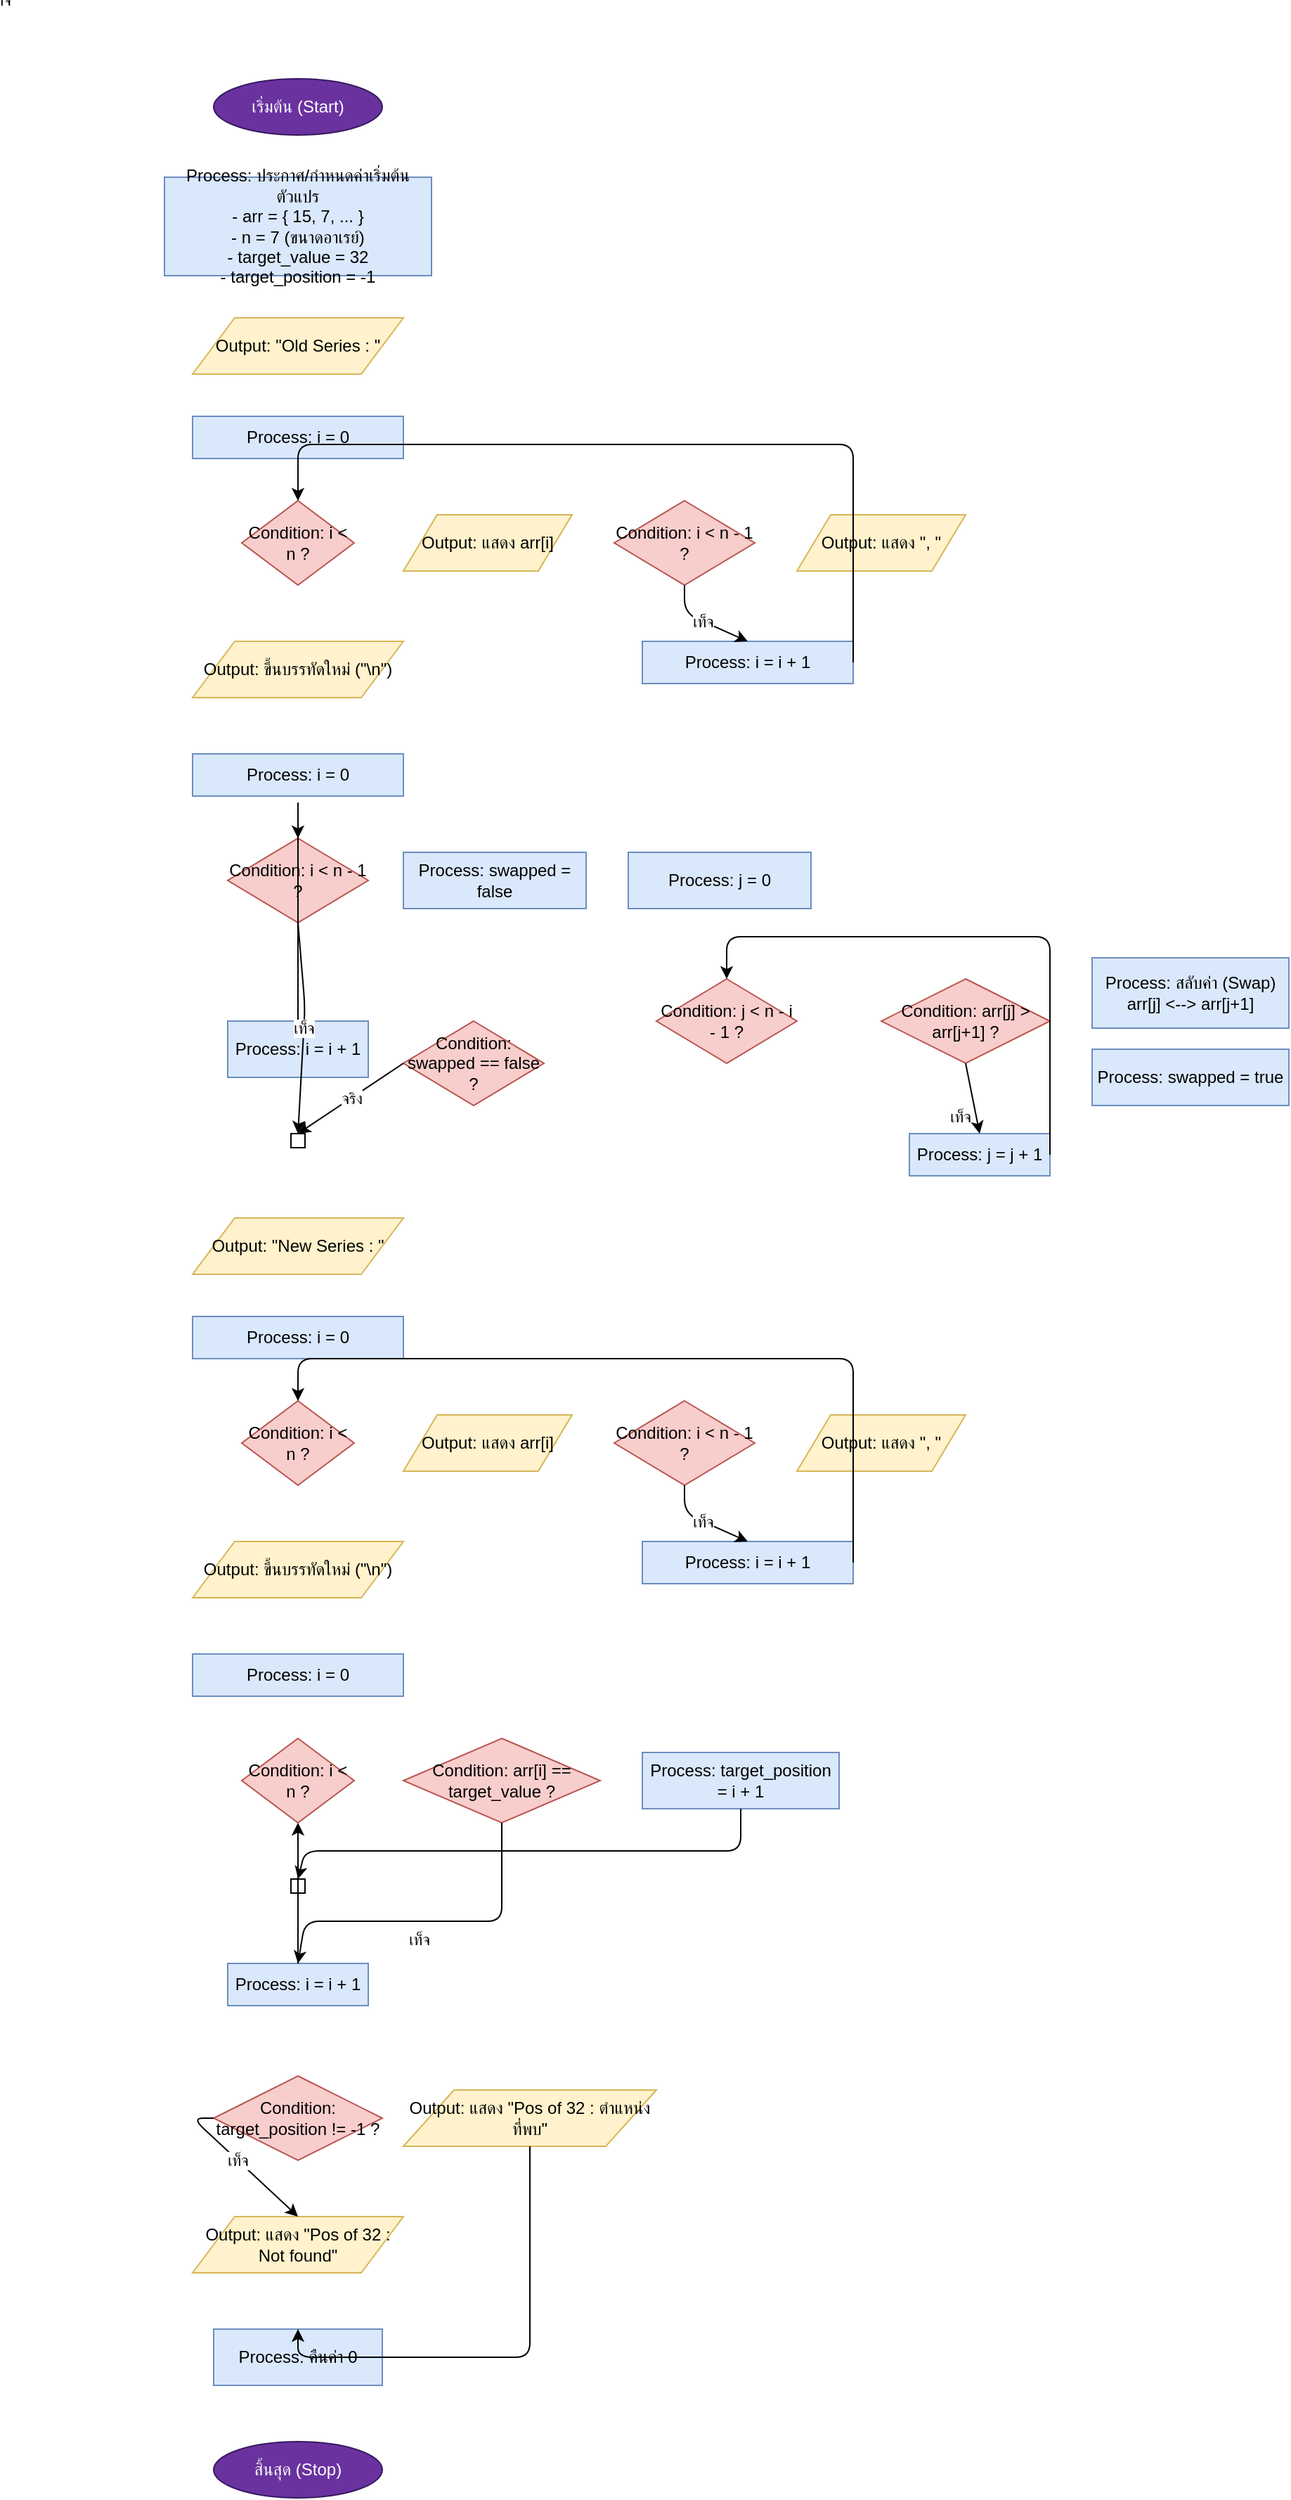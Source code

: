 <mxGraphModel dx="1295" dy="3764" grid="1" gridSize="10" guides="1" tooltips="1" connect="1" arrows="1" fold="1" page="1" pageScale="1" pageWidth="850" pageHeight="1100" math="0" shadow="0">
  <root>
    <mxCell id="0" />
    <mxCell id="1" parent="0" />
    
    <!-- Program Main: main() -->
    <mxCell id="M1" value="เริ่มต้น (Start)" style="ellipse;whiteSpace=wrap;html=1;fillColor=#6a329f;fontColor=#ffffff;strokeColor=#371960;" vertex="1" parent="1">
      <mxGeometry x="135" y="40" width="120" height="40" as="geometry" />
    </mxCell>
    
    <mxCell id="M2" value="Process: ประกาศ/กำหนดค่าเริ่มต้นตัวแปร&#10;- arr = { 15, 7, ... }&#10;- n = 7 (ขนาดอาเรย์)&#10;- target_value = 32&#10;- target_position = -1" style="shape=rectangle;whiteSpace=wrap;html=1;fillColor=#dae8fc;strokeColor=#6c8ebf;" vertex="1" parent="1">
      <mxGeometry x="100" y="110" width="190" height="70" as="geometry" />
    </mxCell>
    
    <mxCell id="M3" value="Output: &quot;Old Series : &quot;" style="shape=parallelogram;perimeter=parallelogramPerimeter;whiteSpace=wrap;html=1;fillColor=#fff2cc;strokeColor=#d6b656;" vertex="1" parent="1">
      <mxGeometry x="120" y="210" width="150" height="40" as="geometry" />
    </mxCell>
    
    <mxCell id="M4" value="Process: i = 0" style="shape=rectangle;whiteSpace=wrap;html=1;fillColor=#dae8fc;strokeColor=#6c8ebf;" vertex="1" parent="1">
      <mxGeometry x="120" y="280" width="150" height="30" as="geometry" />
    </mxCell>
    
    <!-- Loop 1: Display Old Series -->
    <mxCell id="M5" value="Condition: i &lt; n ?" style="rhombus;whiteSpace=wrap;html=1;fillColor=#f8cecc;strokeColor=#b85450;" vertex="1" parent="1">
      <mxGeometry x="155" y="340" width="80" height="60" as="geometry" />
    </mxCell>
    
    <mxCell id="M6" value="Output: แสดง arr[i]" style="shape=parallelogram;perimeter=parallelogramPerimeter;whiteSpace=wrap;html=1;fillColor=#fff2cc;strokeColor=#d6b656;" vertex="1" parent="1">
      <mxGeometry x="270" y="350" width="120" height="40" as="geometry" />
    </mxCell>
    
    <mxCell id="M7" value="Condition: i &lt; n - 1 ?" style="rhombus;whiteSpace=wrap;html=1;fillColor=#f8cecc;strokeColor=#b85450;" vertex="1" parent="1">
      <mxGeometry x="420" y="340" width="100" height="60" as="geometry" />
    </mxCell>
    
    <mxCell id="M8" value="Output: แสดง &quot;, &quot;" style="shape=parallelogram;perimeter=parallelogramPerimeter;whiteSpace=wrap;html=1;fillColor=#fff2cc;strokeColor=#d6b656;" vertex="1" parent="1">
      <mxGeometry x="550" y="350" width="120" height="40" as="geometry" />
    </mxCell>
    
    <mxCell id="M9" value="Process: i = i + 1" style="shape=rectangle;whiteSpace=wrap;html=1;fillColor=#dae8fc;strokeColor=#6c8ebf;" vertex="1" parent="1">
      <mxGeometry x="440" y="440" width="150" height="30" as="geometry" />
    </mxCell>
    
    <mxCell id="M10" value="Output: ขึ้นบรรทัดใหม่ (&quot;\n&quot;)" style="shape=parallelogram;perimeter=parallelogramPerimeter;whiteSpace=wrap;html=1;fillColor=#fff2cc;strokeColor=#d6b656;" vertex="1" parent="1">
      <mxGeometry x="120" y="440" width="150" height="40" as="geometry" />
    </mxCell>
    
    <!-- Loop 2 (Outer Bubble Sort) -->
    <mxCell id="M11" value="Process: i = 0" style="shape=rectangle;whiteSpace=wrap;html=1;fillColor=#dae8fc;strokeColor=#6c8ebf;" vertex="1" parent="1">
      <mxGeometry x="120" y="520" width="150" height="30" as="geometry" />
    </mxCell>
    
    <mxCell id="M12" value="Condition: i &lt; n - 1 ?" style="rhombus;whiteSpace=wrap;html=1;fillColor=#f8cecc;strokeColor=#b85450;" vertex="1" parent="1">
      <mxGeometry x="145" y="580" width="100" height="60" as="geometry" />
    </mxCell>
    
    <mxCell id="M13" value="Process: swapped = false" style="shape=rectangle;whiteSpace=wrap;html=1;fillColor=#dae8fc;strokeColor=#6c8ebf;" vertex="1" parent="1">
      <mxGeometry x="270" y="590" width="130" height="40" as="geometry" />
    </mxCell>
    
    <mxCell id="M14" value="Process: j = 0" style="shape=rectangle;whiteSpace=wrap;html=1;fillColor=#dae8fc;strokeColor=#6c8ebf;" vertex="1" parent="1">
      <mxGeometry x="430" y="590" width="130" height="40" as="geometry" />
    </mxCell>
    
    <!-- Loop 3 (Inner Bubble Sort) -->
    <mxCell id="M15" value="Condition: j &lt; n - i - 1 ?" style="rhombus;whiteSpace=wrap;html=1;fillColor=#f8cecc;strokeColor=#b85450;" vertex="1" parent="1">
      <mxGeometry x="450" y="680" width="100" height="60" as="geometry" />
    </mxCell>
    
    <mxCell id="M16" value="Condition: arr[j] &gt; arr[j+1] ?" style="rhombus;whiteSpace=wrap;html=1;fillColor=#f8cecc;strokeColor=#b85450;" vertex="1" parent="1">
      <mxGeometry x="610" y="680" width="120" height="60" as="geometry" />
    </mxCell>
    
    <mxCell id="M17" value="Process: สลับค่า (Swap) arr[j] &lt;--&gt; arr[j+1]" style="shape=rectangle;whiteSpace=wrap;html=1;fillColor=#dae8fc;strokeColor=#6c8ebf;" vertex="1" parent="1">
      <mxGeometry x="760" y="665" width="140" height="50" as="geometry" />
    </mxCell>
    
    <mxCell id="M18" value="Process: swapped = true" style="shape=rectangle;whiteSpace=wrap;html=1;fillColor=#dae8fc;strokeColor=#6c8ebf;" vertex="1" parent="1">
      <mxGeometry x="760" y="730" width="140" height="40" as="geometry" />
    </mxCell>
    
    <mxCell id="M19" value="Process: j = j + 1" style="shape=rectangle;whiteSpace=wrap;html=1;fillColor=#dae8fc;strokeColor=#6c8ebf;" vertex="1" parent="1">
      <mxGeometry x="630" y="790" width="100" height="30" as="geometry" />
    </mxCell>
    
    <!-- End Loop 3 -->
    <mxCell id="M20" value="Condition: swapped == false ?" style="rhombus;whiteSpace=wrap;html=1;fillColor=#f8cecc;strokeColor=#b85450;" vertex="1" parent="1">
      <mxGeometry x="270" y="710" width="100" height="60" as="geometry" />
    </mxCell>
    
    <mxCell id="M21" value="Process: i = i + 1" style="shape=rectangle;whiteSpace=wrap;html=1;fillColor=#dae8fc;strokeColor=#6c8ebf;" vertex="1" parent="1">
      <mxGeometry x="145" y="710" width="100" height="40" as="geometry" />
    </mxCell>
    
    <!-- Jump Target for break (End Sort) -->
    <mxCell id="M_SortEnd" value="" style="whiteSpace=wrap;html=1;" vertex="1" parent="1">
      <mxGeometry x="190" y="790" width="10" height="10" as="geometry" />
    </mxCell>
    
    <!-- Display New Series -->
    <mxCell id="M22" value="Output: &quot;New Series : &quot;" style="shape=parallelogram;perimeter=parallelogramPerimeter;whiteSpace=wrap;html=1;fillColor=#fff2cc;strokeColor=#d6b656;" vertex="1" parent="1">
      <mxGeometry x="120" y="850" width="150" height="40" as="geometry" />
    </mxCell>
    
    <mxCell id="M23" value="Process: i = 0" style="shape=rectangle;whiteSpace=wrap;html=1;fillColor=#dae8fc;strokeColor=#6c8ebf;" vertex="1" parent="1">
      <mxGeometry x="120" y="920" width="150" height="30" as="geometry" />
    </mxCell>
    
    <!-- Loop 4: Display New Series -->
    <mxCell id="M24" value="Condition: i &lt; n ?" style="rhombus;whiteSpace=wrap;html=1;fillColor=#f8cecc;strokeColor=#b85450;" vertex="1" parent="1">
      <mxGeometry x="155" y="980" width="80" height="60" as="geometry" />
    </mxCell>
    
    <mxCell id="M25" value="Output: แสดง arr[i]" style="shape=parallelogram;perimeter=parallelogramPerimeter;whiteSpace=wrap;html=1;fillColor=#fff2cc;strokeColor=#d6b656;" vertex="1" parent="1">
      <mxGeometry x="270" y="990" width="120" height="40" as="geometry" />
    </mxCell>
    
    <mxCell id="M26" value="Condition: i &lt; n - 1 ?" style="rhombus;whiteSpace=wrap;html=1;fillColor=#f8cecc;strokeColor=#b85450;" vertex="1" parent="1">
      <mxGeometry x="420" y="980" width="100" height="60" as="geometry" />
    </mxCell>
    
    <mxCell id="M27" value="Output: แสดง &quot;, &quot;" style="shape=parallelogram;perimeter=parallelogramPerimeter;whiteSpace=wrap;html=1;fillColor=#fff2cc;strokeColor=#d6b656;" vertex="1" parent="1">
      <mxGeometry x="550" y="990" width="120" height="40" as="geometry" />
    </mxCell>
    
    <mxCell id="M28" value="Process: i = i + 1" style="shape=rectangle;whiteSpace=wrap;html=1;fillColor=#dae8fc;strokeColor=#6c8ebf;" vertex="1" parent="1">
      <mxGeometry x="440" y="1080" width="150" height="30" as="geometry" />
    </mxCell>
    
    <mxCell id="M29" value="Output: ขึ้นบรรทัดใหม่ (&quot;\n&quot;)" style="shape=parallelogram;perimeter=parallelogramPerimeter;whiteSpace=wrap;html=1;fillColor=#fff2cc;strokeColor=#d6b656;" vertex="1" parent="1">
      <mxGeometry x="120" y="1080" width="150" height="40" as="geometry" />
    </mxCell>
    
    <!-- Loop 5: Find Position -->
    <mxCell id="M30" value="Process: i = 0" style="shape=rectangle;whiteSpace=wrap;html=1;fillColor=#dae8fc;strokeColor=#6c8ebf;" vertex="1" parent="1">
      <mxGeometry x="120" y="1160" width="150" height="30" as="geometry" />
    </mxCell>
    
    <mxCell id="M31" value="Condition: i &lt; n ?" style="rhombus;whiteSpace=wrap;html=1;fillColor=#f8cecc;strokeColor=#b85450;" vertex="1" parent="1">
      <mxGeometry x="155" y="1220" width="80" height="60" as="geometry" />
    </mxCell>
    
    <mxCell id="M32" value="Condition: arr[i] == target_value ?" style="rhombus;whiteSpace=wrap;html=1;fillColor=#f8cecc;strokeColor=#b85450;" vertex="1" parent="1">
      <mxGeometry x="270" y="1220" width="140" height="60" as="geometry" />
    </mxCell>
    
    <mxCell id="M33" value="Process: target_position = i + 1" style="shape=rectangle;whiteSpace=wrap;html=1;fillColor=#dae8fc;strokeColor=#6c8ebf;" vertex="1" parent="1">
      <mxGeometry x="440" y="1230" width="140" height="40" as="geometry" />
    </mxCell>
    
    <!-- Jump Target for break (End Find Position) -->
    <mxCell id="M_FindEnd" value="" style="whiteSpace=wrap;html=1;" vertex="1" parent="1">
      <mxGeometry x="190" y="1320" width="10" height="10" as="geometry" />
    </mxCell>
    
    <mxCell id="M34" value="Process: i = i + 1" style="shape=rectangle;whiteSpace=wrap;html=1;fillColor=#dae8fc;strokeColor=#6c8ebf;" vertex="1" parent="1">
      <mxGeometry x="145" y="1380" width="100" height="30" as="geometry" />
    </mxCell>
    
    <!-- Final Output Check -->
    <mxCell id="M35" value="Condition: target_position != -1 ?" style="rhombus;whiteSpace=wrap;html=1;fillColor=#f8cecc;strokeColor=#b85450;" vertex="1" parent="1">
      <mxGeometry x="135" y="1460" width="120" height="60" as="geometry" />
    </mxCell>
    
    <mxCell id="M36" value="Output: แสดง &quot;Pos of 32 : ตำแหน่งที่พบ&quot;" style="shape=parallelogram;perimeter=parallelogramPerimeter;whiteSpace=wrap;html=1;fillColor=#fff2cc;strokeColor=#d6b656;" vertex="1" parent="1">
      <mxGeometry x="270" y="1470" width="180" height="40" as="geometry" />
    </mxCell>
    
    <mxCell id="M37" value="Output: แสดง &quot;Pos of 32 : Not found&quot;" style="shape=parallelogram;perimeter=parallelogramPerimeter;whiteSpace=wrap;html=1;fillColor=#fff2cc;strokeColor=#d6b656;" vertex="1" parent="1">
      <mxGeometry x="120" y="1560" width="150" height="40" as="geometry" />
    </mxCell>
    
    <mxCell id="M38" value="Process: คืนค่า 0" style="shape=rectangle;whiteSpace=wrap;html=1;fillColor=#dae8fc;strokeColor=#6c8ebf;" vertex="1" parent="1">
      <mxGeometry x="135" y="1640" width="120" height="40" as="geometry" />
    </mxCell>
    
    <mxCell id="M39" value="สิ้นสุด (Stop)" style="ellipse;whiteSpace=wrap;html=1;fillColor=#6a329f;fontColor=#ffffff;strokeColor=#371960;" vertex="1" parent="1">
      <mxGeometry x="135" y="1720" width="120" height="40" as="geometry" />
    </mxCell>
    
    <!-- Connectors -->
    <mxCell id="C1" value="" style="endArrow=classic;html=1;exitX=0.5;exitY=1;entryX=0.5;entryY=0;" edge="1" parent="1" source="M1" target="M2" />
    <mxCell id="C2" value="" style="endArrow=classic;html=1;exitX=0.5;exitY=1;entryX=0.5;entryY=0;" edge="1" parent="1" source="M2" target="M3" />
    <mxCell id="C3" value="" style="endArrow=classic;html=1;exitX=0.5;exitY=1;entryX=0.5;entryY=0;" edge="1" parent="1" source="M3" target="M4" />
    <mxCell id="C4" value="" style="endArrow=classic;html=1;exitX=0.5;exitY=1;entryX=0.5;entryY=0;" edge="1" parent="1" source="M4" target="M5" />
    
    <!-- Loop 1 Flow (Display Old) -->
    <mxCell id="C5" value="จริง" style="endArrow=classic;html=1;exitX=1;exitY=0.5;entryX=0;entryY=0.5;align=left;verticalAlign=bottom;" edge="1" parent="1" source="M5" target="M6" />
    <mxCell id="C6" value="" style="endArrow=classic;html=1;exitX=1;exitY=0.5;entryX=0;entryY=0.5;" edge="1" parent="1" source="M6" target="M7" />
    <mxCell id="C7" value="จริง" style="endArrow=classic;html=1;exitX=1;exitY=0.5;entryX=0;entryY=0.5;align=left;verticalAlign=bottom;" edge="1" parent="1" source="M7" target="M8" />
    <mxCell id="C8" value="" style="endArrow=classic;html=1;exitX=0.5;exitY=1;entryX=0;entryY=0.5;" edge="1" parent="1" source="M8" target="M9" />
    <mxCell id="C9" value="เท็จ" style="endArrow=classic;html=1;exitX=0.5;exitY=1;entryX=0.5;entryY=0;" edge="1" parent="1" source="M7" target="M9">
      <mxGeometry relative="1" as="geometry">
        <mxPoint x="470" y="420" as="sourcePoint" />
        <Array as="points">
          <mxPoint x="470" y="420" />
          <mxPoint x="470" y="420" />
        </Array>
      </mxGeometry>
    </mxCell>
    <mxCell id="C10" value="" style="endArrow=classic;html=1;" edge="1" parent="1" source="M9" target="M5">
      <mxGeometry relative="1" as="geometry">
        <mxPoint x="515" y="325" as="sourcePoint" />
        <Array as="points">
          <mxPoint x="590" y="455" />
          <mxPoint x="590" y="300" />
          <mxPoint x="195" y="300" />
        </Array>
      </mxGeometry>
    </mxCell>
    <mxCell id="C11" value="เท็จ" style="endArrow=classic;html=1;exitX=0.5;exitY=1;entryX=0.5;entryY=0;align=right;verticalAlign=top;" edge="1" parent="1" source="M5" target="M10" />
    <mxCell id="C12" value="" style="endArrow=classic;html=1;exitX=0.5;exitY=1;entryX=0.5;entryY=0;" edge="1" parent="1" source="M10" target="M11" />
    <mxCell id="C13" value="" style="endArrow=classic;html=1;exitX=0.5;exitY=1;entryX=0.5;entryY=0;" edge="1" parent="1" source="M11" target="M12" />
    
    <!-- Loop 2 Flow (Outer Bubble Sort) -->
    <mxCell id="C14" value="จริง" style="endArrow=classic;html=1;exitX=1;exitY=0.5;entryX=0;entryY=0.5;align=left;verticalAlign=bottom;" edge="1" parent="1" source="M12" target="M13" />
    <mxCell id="C15" value="" style="endArrow=classic;html=1;exitX=1;exitY=0.5;entryX=0;entryY=0.5;" edge="1" parent="1" source="M13" target="M14" />
    <mxCell id="C16" value="" style="endArrow=classic;html=1;exitX=0.5;exitY=1;entryX=0.5;entryY=0;" edge="1" parent="1" source="M14" target="M15" />
    
    <!-- Loop 3 Flow (Inner Bubble Sort) -->
    <mxCell id="C17" value="จริง" style="endArrow=classic;html=1;exitX=1;exitY=0.5;entryX=0;entryY=0.5;align=left;verticalAlign=bottom;" edge="1" parent="1" source="M15" target="M16" />
    <mxCell id="C18" value="จริง" style="endArrow=classic;html=1;exitX=1;exitY=0.5;entryX=0;entryY=0.5;align=left;verticalAlign=bottom;" edge="1" parent="1" source="M16" target="M17" />
    <mxCell id="C19" value="" style="endArrow=classic;html=1;exitX=0.5;exitY=1;entryX=0.5;entryY=0;" edge="1" parent="1" source="M17" target="M18" />
    <mxCell id="C20" value="" style="endArrow=classic;html=1;exitX=0.5;exitY=1;entryX=0.5;entryY=0;" edge="1" parent="1" source="M18" target="M19" />
    <mxCell id="C21" value="เท็จ" style="endArrow=classic;html=1;exitX=0.5;exitY=1;entryX=0.5;entryY=0;align=right;verticalAlign=top;" edge="1" parent="1" source="M16" target="M19">
      <mxGeometry relative="1" as="geometry">
        <mxPoint x="670" y="770" as="sourcePoint" />
      </mxGeometry>
    </mxCell>
    <mxCell id="C22" value="" style="endArrow=classic;html=1;" edge="1" parent="1" source="M19" target="M15">
      <mxGeometry relative="1" as="geometry">
        <mxPoint x="500" y="780" as="sourcePoint" />
        <Array as="points">
          <mxPoint x="730" y="805" />
          <mxPoint x="730" y="650" />
          <mxPoint x="500" y="650" />
        </Array>
      </mxGeometry>
    </mxCell>
    
    <!-- End Loop 3 -->
    <mxCell id="C23" value="เท็จ" style="endArrow=classic;html=1;exitX=0.5;exitY=1;entryX=0.5;entryY=0;align=right;verticalAlign=top;" edge="1" parent="1" source="M15" target="M20" />
    
    <!-- Loop 2 Exit Check -->
    <mxCell id="C24" value="จริง" style="endArrow=classic;html=1;exitX=0;exitY=0.5;entryX=0.5;entryY=0;" edge="1" parent="1" source="M20" target="M_SortEnd">
      <mxGeometry relative="1" as="geometry">
        <mxPoint x="200" y="740" as="sourcePoint" />
      </mxGeometry>
    </mxCell>
    <mxCell id="C25" value="เท็จ" style="endArrow=classic;html=1;exitX=0.5;exitY=1;entryX=0.5;entryY=0;" edge="1" parent="1" source="M20" target="M21" />
    <mxCell id="C26" value="" style="endArrow=classic;html=1;" edge="1" parent="1" source="M21" target="M12">
      <mxGeometry relative="1" as="geometry">
        <mxPoint x="200" y="550" as="sourcePoint" />
        <Array as="points">
          <mxPoint x="195" y="550" />
        </Array>
      </mxGeometry>
    </mxCell>
    
    <!-- End Loop 2 -->
    <mxCell id="C27" value="เท็จ" style="endArrow=classic;html=1;exitX=0.5;exitY=1;entryX=0.5;entryY=0;" edge="1" parent="1" source="M12" target="M_SortEnd">
      <mxGeometry relative="1" as="geometry">
        <mxPoint x="200" y="700" as="sourcePoint" />
        <Array as="points">
          <mxPoint x="200" y="700" />
        </Array>
      </mxGeometry>
    </mxCell>
    
    <mxCell id="C28" value="" style="endArrow=classic;html=1;exitX=0.5;exitY=1;entryX=0.5;entryY=0;" edge="1" parent="1" source="M_SortEnd" target="M22" />
    <mxCell id="C29" value="" style="endArrow=classic;html=1;exitX=0.5;exitY=1;entryX=0.5;entryY=0;" edge="1" parent="1" source="M22" target="M23" />
    <mxCell id="C30" value="" style="endArrow=classic;html=1;exitX=0.5;exitY=1;entryX=0.5;entryY=0;" edge="1" parent="1" source="M23" target="M24" />
    
    <!-- Loop 4 Flow (Display New) -->
    <mxCell id="C31" value="จริง" style="endArrow=classic;html=1;exitX=1;exitY=0.5;entryX=0;entryY=0.5;align=left;verticalAlign=bottom;" edge="1" parent="1" source="M24" target="M25" />
    <mxCell id="C32" value="" style="endArrow=classic;html=1;exitX=1;exitY=0.5;entryX=0;entryY=0.5;" edge="1" parent="1" source="M25" target="M26" />
    <mxCell id="C33" value="จริง" style="endArrow=classic;html=1;exitX=1;exitY=0.5;entryX=0;entryY=0.5;align=left;verticalAlign=bottom;" edge="1" parent="1" source="M26" target="M27" />
    <mxCell id="C34" value="" style="endArrow=classic;html=1;exitX=0.5;exitY=1;entryX=0;entryY=0.5;" edge="1" parent="1" source="M27" target="M28" />
    <mxCell id="C35" value="เท็จ" style="endArrow=classic;html=1;exitX=0.5;exitY=1;entryX=0.5;entryY=0;" edge="1" parent="1" source="M26" target="M28">
      <mxGeometry relative="1" as="geometry">
        <mxPoint x="470" y="1060" as="sourcePoint" />
        <Array as="points">
          <mxPoint x="470" y="1060" />
          <mxPoint x="470" y="1060" />
        </Array>
      </mxGeometry>
    </mxCell>
    <mxCell id="C36" value="" style="endArrow=classic;html=1;" edge="1" parent="1" source="M28" target="M24">
      <mxGeometry relative="1" as="geometry">
        <mxPoint x="515" y="965" as="sourcePoint" />
        <Array as="points">
          <mxPoint x="590" y="1095" />
          <mxPoint x="590" y="950" />
          <mxPoint x="195" y="950" />
        </Array>
      </mxGeometry>
    </mxCell>
    <mxCell id="C37" value="เท็จ" style="endArrow=classic;html=1;exitX=0.5;exitY=1;entryX=0.5;entryY=0;align=right;verticalAlign=top;" edge="1" parent="1" source="M24" target="M29" />
    <mxCell id="C38" value="" style="endArrow=classic;html=1;exitX=0.5;exitY=1;entryX=0.5;entryY=0;" edge="1" parent="1" source="M29" target="M30" />
    <mxCell id="C39" value="" style="endArrow=classic;html=1;exitX=0.5;exitY=1;entryX=0.5;entryY=0;" edge="1" parent="1" source="M30" target="M31" />
    
    <!-- Loop 5 Flow (Find Position) -->
    <mxCell id="C40" value="จริง" style="endArrow=classic;html=1;exitX=1;exitY=0.5;entryX=0;entryY=0.5;align=left;verticalAlign=bottom;" edge="1" parent="1" source="M31" target="M32" />
    <mxCell id="C41" value="จริง" style="endArrow=classic;html=1;exitX=1;exitY=0.5;entryX=0;entryY=0.5;align=left;verticalAlign=bottom;" edge="1" parent="1" source="M32" target="M33" />
    <mxCell id="C42" value="" style="endArrow=classic;html=1;exitX=0.5;exitY=1;entryX=0.5;entryY=0;" edge="1" parent="1" source="M33" target="M_FindEnd">
      <mxGeometry relative="1" as="geometry">
        <mxPoint x="510" y="1300" as="sourcePoint" />
        <Array as="points">
          <mxPoint x="510" y="1300" />
          <mxPoint x="200" y="1300" />
        </Array>
      </mxGeometry>
    </mxCell>
    <mxCell id="C43" value="เท็จ" style="endArrow=classic;html=1;exitX=0.5;exitY=1;entryX=0.5;entryY=0;align=right;verticalAlign=top;" edge="1" parent="1" source="M32" target="M34">
      <mxGeometry relative="1" as="geometry">
        <mxPoint x="340" y="1350" as="sourcePoint" />
        <Array as="points">
          <mxPoint x="340" y="1350" />
          <mxPoint x="200" y="1350" />
        </Array>
      </mxGeometry>
    </mxCell>
    <mxCell id="C44" value="" style="endArrow=classic;html=1;" edge="1" parent="1" source="M34" target="M31">
      <mxGeometry relative="1" as="geometry">
        <mxPoint x="200" y="1200" as="sourcePoint" />
      </mxGeometry>
    </mxCell>
    
    <!-- End Loop 5 -->
    <mxCell id="C45" value="เท็จ" style="endArrow=classic;html=1;exitX=0.5;exitY=1;entryX=0.5;entryY=0;" edge="1" parent="1" source="M31" target="M_FindEnd" />
    <mxCell id="C46" value="" style="endArrow=classic;html=1;exitX=0.5;exitY=1;entryX=0.5;entryY=0;" edge="1" parent="1" source="M_FindEnd" target="M35" />
    
    <!-- Final Output Check -->
    <mxCell id="C47" value="จริง" style="endArrow=classic;html=1;exitX=1;exitY=0.5;entryX=0;entryY=0.5;align=left;verticalAlign=bottom;" edge="1" parent="1" source="M35" target="M36" />
    <mxCell id="C48" value="เท็จ" style="endArrow=classic;html=1;exitX=0;exitY=0.5;entryX=0.5;entryY=0;" edge="1" parent="1" source="M35" target="M37">
      <mxGeometry relative="1" as="geometry">
        <mxPoint x="120" y="1490" as="sourcePoint" />
        <Array as="points">
          <mxPoint x="120" y="1490" />
        </Array>
      </mxGeometry>
    </mxCell>
    <mxCell id="C49" value="" style="endArrow=classic;html=1;exitX=0.5;exitY=1;entryX=0.5;entryY=0;" edge="1" parent="1" source="M36" target="M38">
      <mxGeometry relative="1" as="geometry">
        <mxPoint x="360" y="1610" as="sourcePoint" />
        <Array as="points">
          <mxPoint x="360" y="1660" />
          <mxPoint x="195" y="1660" />
        </Array>
      </mxGeometry>
    </mxCell>
    <mxCell id="C50" value="" style="endArrow=classic;html=1;exitX=0.5;exitY=1;entryX=0.5;entryY=0;" edge="1" parent="1" source="M37" target="M38" />
    <mxCell id="C51" value="" style="endArrow=classic;html=1;exitX=0.5;exitY=1;entryX=0.5;entryY=0;" edge="1" parent="1" source="M38" target="M39" />
  </root>
</mxGraphModel>
